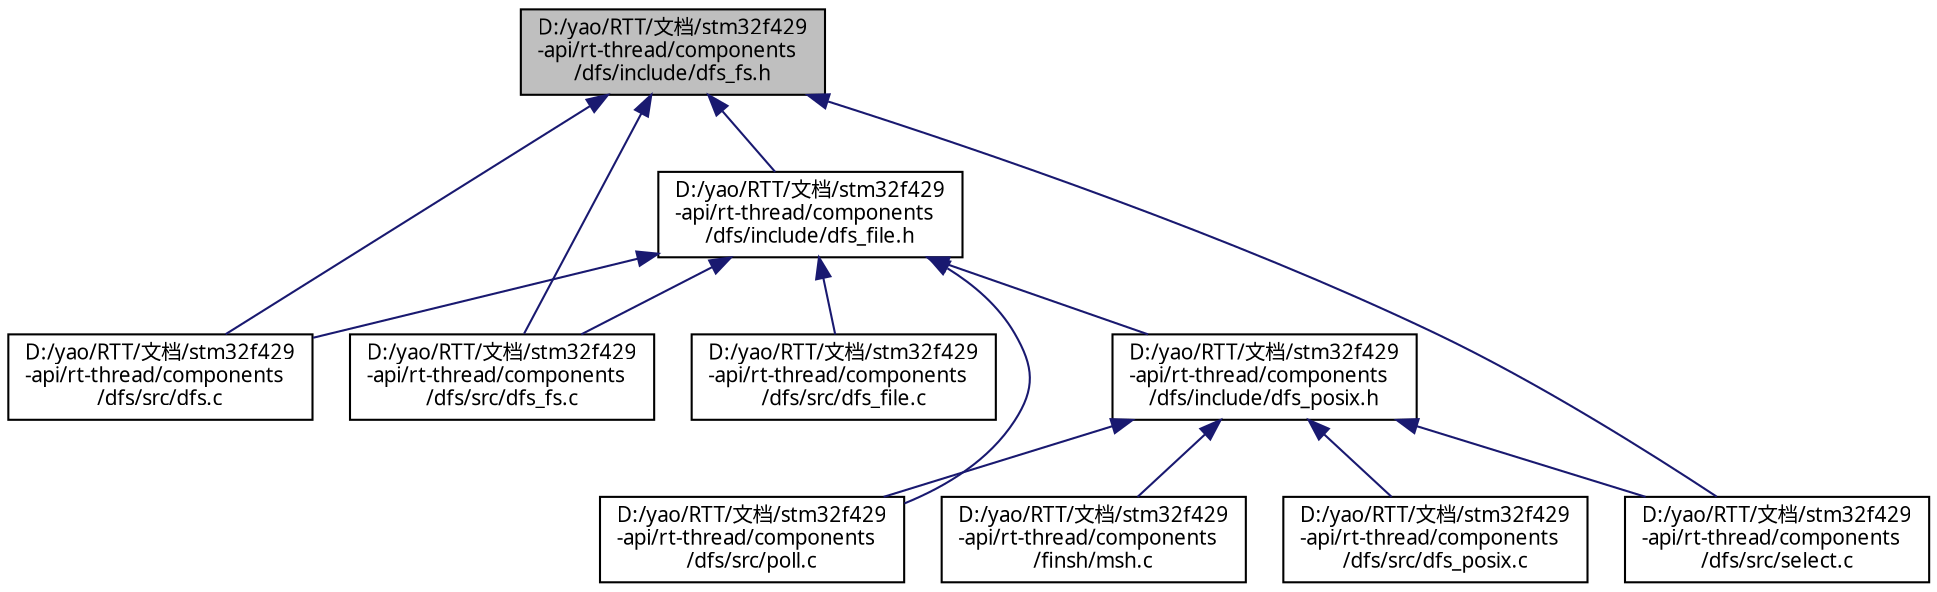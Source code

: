 digraph "D:/yao/RTT/文档/stm32f429-api/rt-thread/components/dfs/include/dfs_fs.h"
{
  edge [fontname="FreeSans.ttf",fontsize="10",labelfontname="FreeSans.ttf",labelfontsize="10"];
  node [fontname="FreeSans.ttf",fontsize="10",shape=record];
  Node1 [label="D:/yao/RTT/文档/stm32f429\l-api/rt-thread/components\l/dfs/include/dfs_fs.h",height=0.2,width=0.4,color="black", fillcolor="grey75", style="filled", fontcolor="black"];
  Node1 -> Node2 [dir="back",color="midnightblue",fontsize="10",style="solid",fontname="FreeSans.ttf"];
  Node2 [label="D:/yao/RTT/文档/stm32f429\l-api/rt-thread/components\l/dfs/src/dfs.c",height=0.2,width=0.4,color="black", fillcolor="white", style="filled",URL="$dfs_8c.html"];
  Node1 -> Node3 [dir="back",color="midnightblue",fontsize="10",style="solid",fontname="FreeSans.ttf"];
  Node3 [label="D:/yao/RTT/文档/stm32f429\l-api/rt-thread/components\l/dfs/src/dfs_fs.c",height=0.2,width=0.4,color="black", fillcolor="white", style="filled",URL="$dfs__fs_8c.html"];
  Node1 -> Node4 [dir="back",color="midnightblue",fontsize="10",style="solid",fontname="FreeSans.ttf"];
  Node4 [label="D:/yao/RTT/文档/stm32f429\l-api/rt-thread/components\l/dfs/src/select.c",height=0.2,width=0.4,color="black", fillcolor="white", style="filled",URL="$select_8c.html"];
  Node1 -> Node5 [dir="back",color="midnightblue",fontsize="10",style="solid",fontname="FreeSans.ttf"];
  Node5 [label="D:/yao/RTT/文档/stm32f429\l-api/rt-thread/components\l/dfs/include/dfs_file.h",height=0.2,width=0.4,color="black", fillcolor="white", style="filled",URL="$dfs__file_8h.html"];
  Node5 -> Node2 [dir="back",color="midnightblue",fontsize="10",style="solid",fontname="FreeSans.ttf"];
  Node5 -> Node6 [dir="back",color="midnightblue",fontsize="10",style="solid",fontname="FreeSans.ttf"];
  Node6 [label="D:/yao/RTT/文档/stm32f429\l-api/rt-thread/components\l/dfs/src/dfs_file.c",height=0.2,width=0.4,color="black", fillcolor="white", style="filled",URL="$dfs__file_8c.html"];
  Node5 -> Node3 [dir="back",color="midnightblue",fontsize="10",style="solid",fontname="FreeSans.ttf"];
  Node5 -> Node7 [dir="back",color="midnightblue",fontsize="10",style="solid",fontname="FreeSans.ttf"];
  Node7 [label="D:/yao/RTT/文档/stm32f429\l-api/rt-thread/components\l/dfs/src/poll.c",height=0.2,width=0.4,color="black", fillcolor="white", style="filled",URL="$poll_8c.html"];
  Node5 -> Node8 [dir="back",color="midnightblue",fontsize="10",style="solid",fontname="FreeSans.ttf"];
  Node8 [label="D:/yao/RTT/文档/stm32f429\l-api/rt-thread/components\l/dfs/include/dfs_posix.h",height=0.2,width=0.4,color="black", fillcolor="white", style="filled",URL="$dfs__posix_8h.html"];
  Node8 -> Node9 [dir="back",color="midnightblue",fontsize="10",style="solid",fontname="FreeSans.ttf"];
  Node9 [label="D:/yao/RTT/文档/stm32f429\l-api/rt-thread/components\l/finsh/msh.c",height=0.2,width=0.4,color="black", fillcolor="white", style="filled",URL="$msh_8c.html"];
  Node8 -> Node10 [dir="back",color="midnightblue",fontsize="10",style="solid",fontname="FreeSans.ttf"];
  Node10 [label="D:/yao/RTT/文档/stm32f429\l-api/rt-thread/components\l/dfs/src/dfs_posix.c",height=0.2,width=0.4,color="black", fillcolor="white", style="filled",URL="$dfs__posix_8c.html"];
  Node8 -> Node7 [dir="back",color="midnightblue",fontsize="10",style="solid",fontname="FreeSans.ttf"];
  Node8 -> Node4 [dir="back",color="midnightblue",fontsize="10",style="solid",fontname="FreeSans.ttf"];
}
